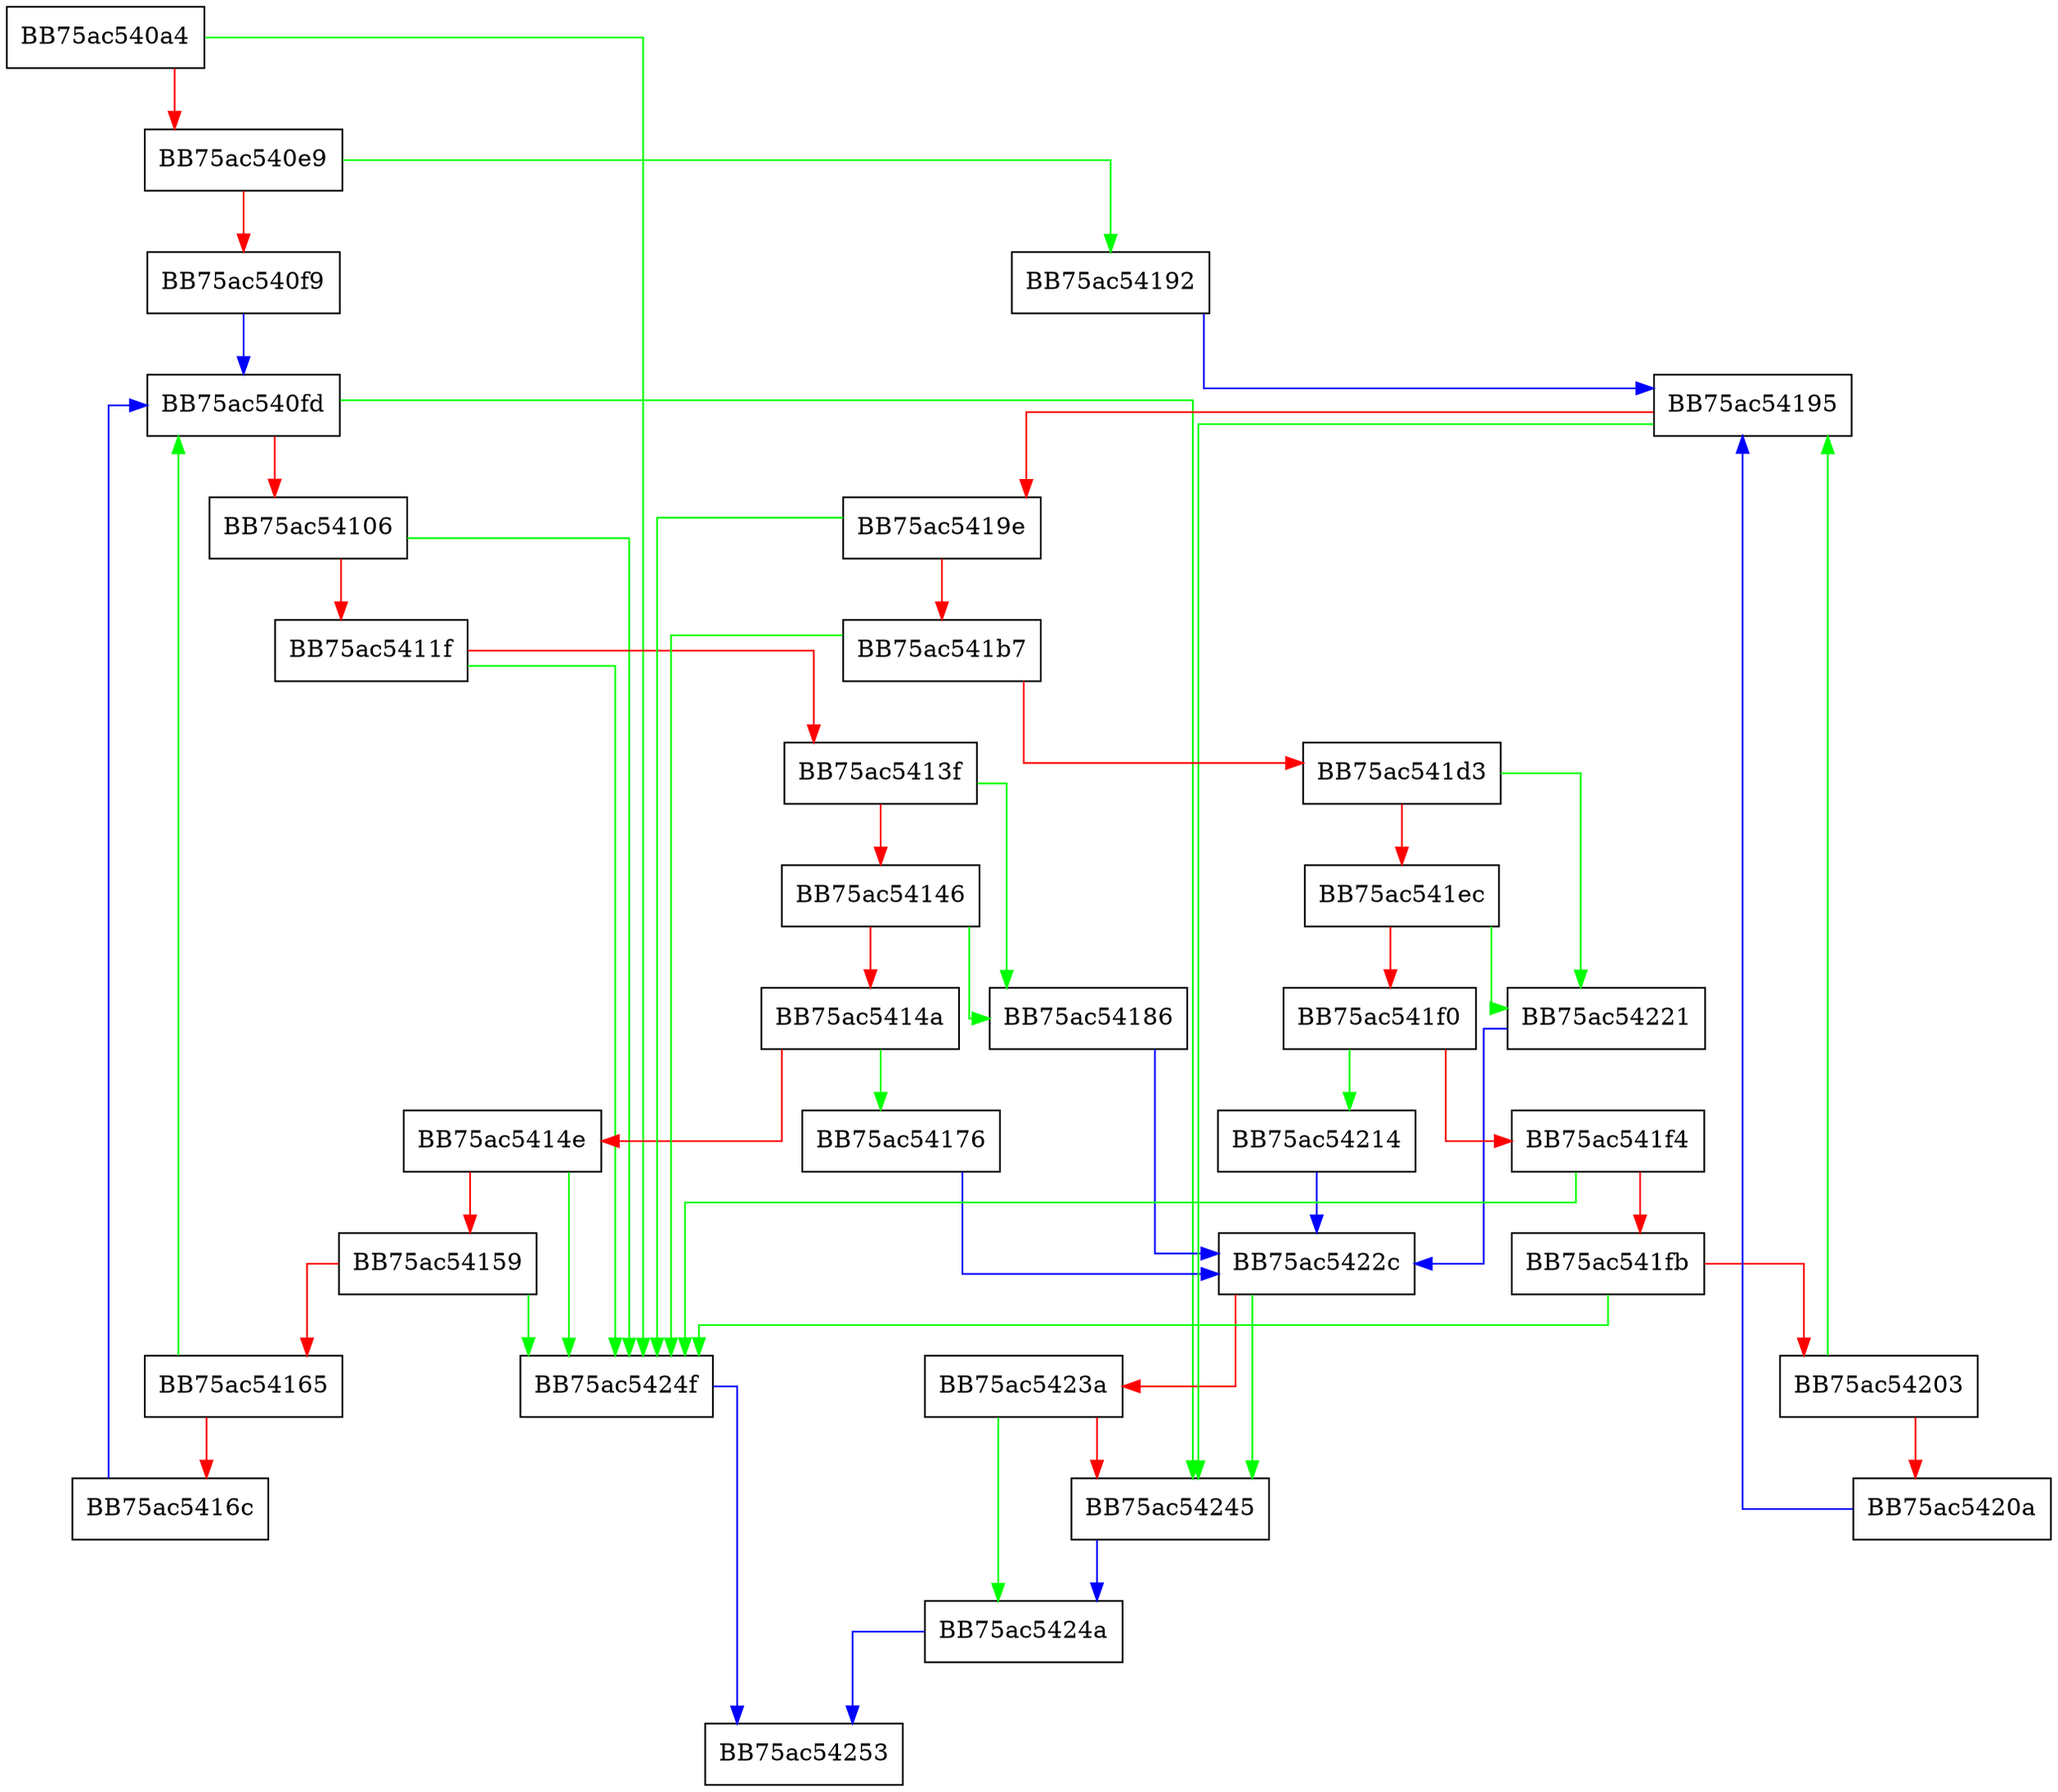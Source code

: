 digraph GetCompressectionOffsetInVfo {
  node [shape="box"];
  graph [splines=ortho];
  BB75ac540a4 -> BB75ac5424f [color="green"];
  BB75ac540a4 -> BB75ac540e9 [color="red"];
  BB75ac540e9 -> BB75ac54192 [color="green"];
  BB75ac540e9 -> BB75ac540f9 [color="red"];
  BB75ac540f9 -> BB75ac540fd [color="blue"];
  BB75ac540fd -> BB75ac54245 [color="green"];
  BB75ac540fd -> BB75ac54106 [color="red"];
  BB75ac54106 -> BB75ac5424f [color="green"];
  BB75ac54106 -> BB75ac5411f [color="red"];
  BB75ac5411f -> BB75ac5424f [color="green"];
  BB75ac5411f -> BB75ac5413f [color="red"];
  BB75ac5413f -> BB75ac54186 [color="green"];
  BB75ac5413f -> BB75ac54146 [color="red"];
  BB75ac54146 -> BB75ac54186 [color="green"];
  BB75ac54146 -> BB75ac5414a [color="red"];
  BB75ac5414a -> BB75ac54176 [color="green"];
  BB75ac5414a -> BB75ac5414e [color="red"];
  BB75ac5414e -> BB75ac5424f [color="green"];
  BB75ac5414e -> BB75ac54159 [color="red"];
  BB75ac54159 -> BB75ac5424f [color="green"];
  BB75ac54159 -> BB75ac54165 [color="red"];
  BB75ac54165 -> BB75ac540fd [color="green"];
  BB75ac54165 -> BB75ac5416c [color="red"];
  BB75ac5416c -> BB75ac540fd [color="blue"];
  BB75ac54176 -> BB75ac5422c [color="blue"];
  BB75ac54186 -> BB75ac5422c [color="blue"];
  BB75ac54192 -> BB75ac54195 [color="blue"];
  BB75ac54195 -> BB75ac54245 [color="green"];
  BB75ac54195 -> BB75ac5419e [color="red"];
  BB75ac5419e -> BB75ac5424f [color="green"];
  BB75ac5419e -> BB75ac541b7 [color="red"];
  BB75ac541b7 -> BB75ac5424f [color="green"];
  BB75ac541b7 -> BB75ac541d3 [color="red"];
  BB75ac541d3 -> BB75ac54221 [color="green"];
  BB75ac541d3 -> BB75ac541ec [color="red"];
  BB75ac541ec -> BB75ac54221 [color="green"];
  BB75ac541ec -> BB75ac541f0 [color="red"];
  BB75ac541f0 -> BB75ac54214 [color="green"];
  BB75ac541f0 -> BB75ac541f4 [color="red"];
  BB75ac541f4 -> BB75ac5424f [color="green"];
  BB75ac541f4 -> BB75ac541fb [color="red"];
  BB75ac541fb -> BB75ac5424f [color="green"];
  BB75ac541fb -> BB75ac54203 [color="red"];
  BB75ac54203 -> BB75ac54195 [color="green"];
  BB75ac54203 -> BB75ac5420a [color="red"];
  BB75ac5420a -> BB75ac54195 [color="blue"];
  BB75ac54214 -> BB75ac5422c [color="blue"];
  BB75ac54221 -> BB75ac5422c [color="blue"];
  BB75ac5422c -> BB75ac54245 [color="green"];
  BB75ac5422c -> BB75ac5423a [color="red"];
  BB75ac5423a -> BB75ac5424a [color="green"];
  BB75ac5423a -> BB75ac54245 [color="red"];
  BB75ac54245 -> BB75ac5424a [color="blue"];
  BB75ac5424a -> BB75ac54253 [color="blue"];
  BB75ac5424f -> BB75ac54253 [color="blue"];
}